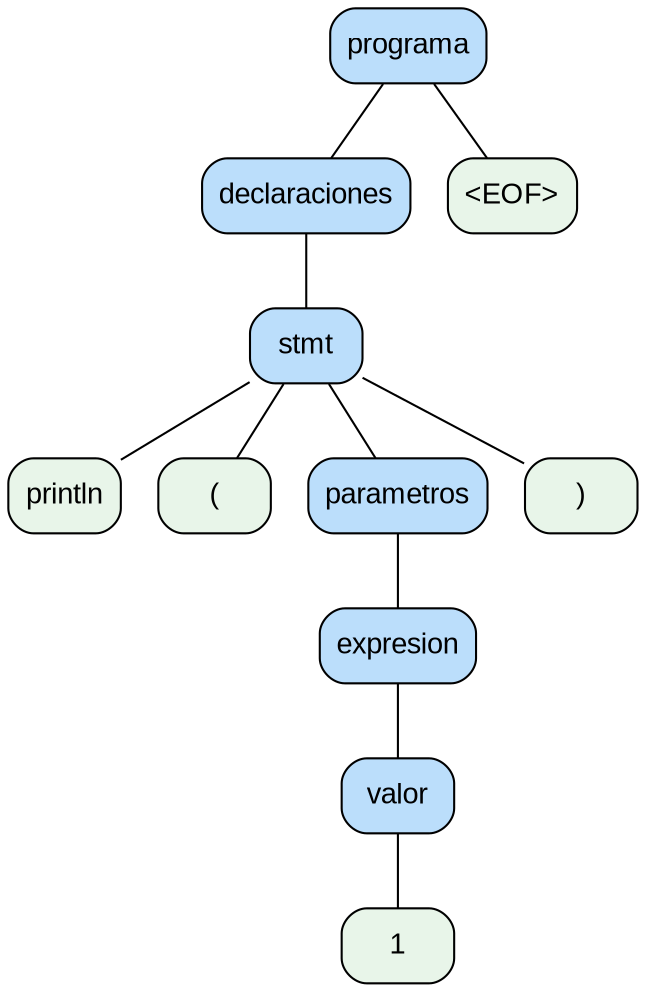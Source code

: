 digraph G {
  node [shape=box, style="rounded,filled", fontname="Arial"];
  edge [arrowhead=none];
  0 [label="programa", fillcolor="#bbdefb"];
  1 [label="declaraciones", fillcolor="#bbdefb"];
  2 [label="stmt", fillcolor="#bbdefb"];
  3 [label="println", fillcolor="#e8f5e9"];
  2 -> 3;
  4 [label="(", fillcolor="#e8f5e9"];
  2 -> 4;
  5 [label="parametros", fillcolor="#bbdefb"];
  6 [label="expresion", fillcolor="#bbdefb"];
  7 [label="valor", fillcolor="#bbdefb"];
  8 [label="1", fillcolor="#e8f5e9"];
  7 -> 8;
  6 -> 7;
  5 -> 6;
  2 -> 5;
  9 [label=")", fillcolor="#e8f5e9"];
  2 -> 9;
  1 -> 2;
  0 -> 1;
  10 [label="<EOF>", fillcolor="#e8f5e9"];
  0 -> 10;
}